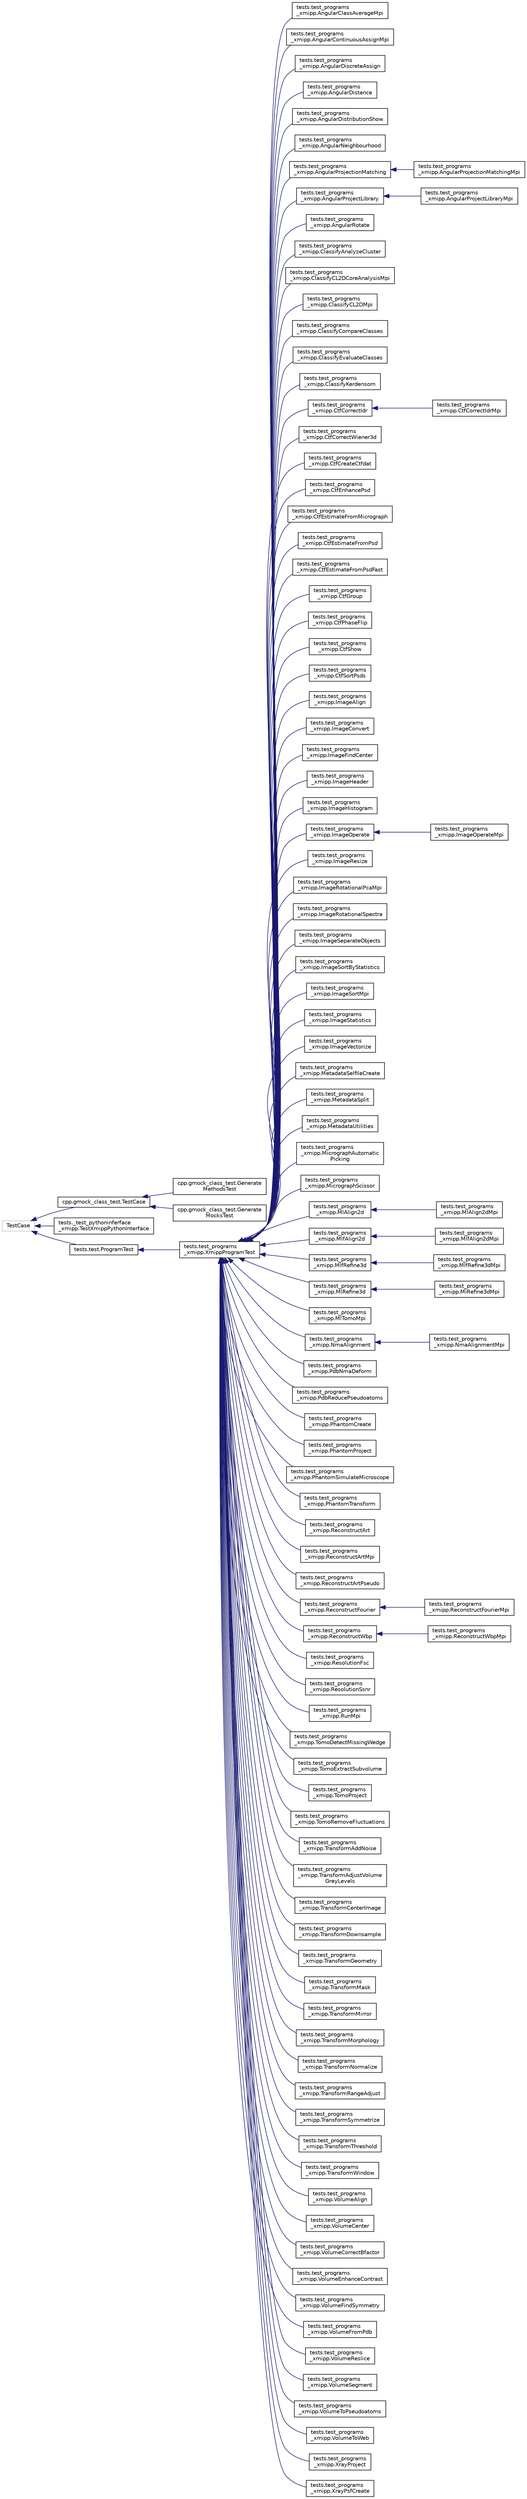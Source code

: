 digraph "Graphical Class Hierarchy"
{
  edge [fontname="Helvetica",fontsize="10",labelfontname="Helvetica",labelfontsize="10"];
  node [fontname="Helvetica",fontsize="10",shape=record];
  rankdir="LR";
  Node80 [label="TestCase",height=0.2,width=0.4,color="grey75", fillcolor="white", style="filled"];
  Node80 -> Node0 [dir="back",color="midnightblue",fontsize="10",style="solid",fontname="Helvetica"];
  Node0 [label="cpp.gmock_class_test.TestCase",height=0.2,width=0.4,color="black", fillcolor="white", style="filled",URL="$classcpp_1_1gmock__class__test_1_1TestCase.html"];
  Node0 -> Node1 [dir="back",color="midnightblue",fontsize="10",style="solid",fontname="Helvetica"];
  Node1 [label="cpp.gmock_class_test.Generate\lMethodsTest",height=0.2,width=0.4,color="black", fillcolor="white", style="filled",URL="$classcpp_1_1gmock__class__test_1_1GenerateMethodsTest.html"];
  Node0 -> Node2 [dir="back",color="midnightblue",fontsize="10",style="solid",fontname="Helvetica"];
  Node2 [label="cpp.gmock_class_test.Generate\lMocksTest",height=0.2,width=0.4,color="black", fillcolor="white", style="filled",URL="$classcpp_1_1gmock__class__test_1_1GenerateMocksTest.html"];
  Node80 -> Node84 [dir="back",color="midnightblue",fontsize="10",style="solid",fontname="Helvetica"];
  Node84 [label="tests._test_pythoninferface\l_xmipp.TestXmippPythonInterface",height=0.2,width=0.4,color="black", fillcolor="white", style="filled",URL="$classtests_1_1__test__pythoninferface__xmipp_1_1TestXmippPythonInterface.html"];
  Node80 -> Node85 [dir="back",color="midnightblue",fontsize="10",style="solid",fontname="Helvetica"];
  Node85 [label="tests.test.ProgramTest",height=0.2,width=0.4,color="black", fillcolor="white", style="filled",URL="$classtests_1_1test_1_1ProgramTest.html"];
  Node85 -> Node86 [dir="back",color="midnightblue",fontsize="10",style="solid",fontname="Helvetica"];
  Node86 [label="tests.test_programs\l_xmipp.XmippProgramTest",height=0.2,width=0.4,color="black", fillcolor="white", style="filled",URL="$classtests_1_1test__programs__xmipp_1_1XmippProgramTest.html"];
  Node86 -> Node87 [dir="back",color="midnightblue",fontsize="10",style="solid",fontname="Helvetica"];
  Node87 [label="tests.test_programs\l_xmipp.AngularClassAverageMpi",height=0.2,width=0.4,color="black", fillcolor="white", style="filled",URL="$classtests_1_1test__programs__xmipp_1_1AngularClassAverageMpi.html"];
  Node86 -> Node88 [dir="back",color="midnightblue",fontsize="10",style="solid",fontname="Helvetica"];
  Node88 [label="tests.test_programs\l_xmipp.AngularContinuousAssignMpi",height=0.2,width=0.4,color="black", fillcolor="white", style="filled",URL="$classtests_1_1test__programs__xmipp_1_1AngularContinuousAssignMpi.html"];
  Node86 -> Node89 [dir="back",color="midnightblue",fontsize="10",style="solid",fontname="Helvetica"];
  Node89 [label="tests.test_programs\l_xmipp.AngularDiscreteAssign",height=0.2,width=0.4,color="black", fillcolor="white", style="filled",URL="$classtests_1_1test__programs__xmipp_1_1AngularDiscreteAssign.html"];
  Node86 -> Node90 [dir="back",color="midnightblue",fontsize="10",style="solid",fontname="Helvetica"];
  Node90 [label="tests.test_programs\l_xmipp.AngularDistance",height=0.2,width=0.4,color="black", fillcolor="white", style="filled",URL="$classtests_1_1test__programs__xmipp_1_1AngularDistance.html"];
  Node86 -> Node91 [dir="back",color="midnightblue",fontsize="10",style="solid",fontname="Helvetica"];
  Node91 [label="tests.test_programs\l_xmipp.AngularDistributionShow",height=0.2,width=0.4,color="black", fillcolor="white", style="filled",URL="$classtests_1_1test__programs__xmipp_1_1AngularDistributionShow.html"];
  Node86 -> Node92 [dir="back",color="midnightblue",fontsize="10",style="solid",fontname="Helvetica"];
  Node92 [label="tests.test_programs\l_xmipp.AngularNeighbourhood",height=0.2,width=0.4,color="black", fillcolor="white", style="filled",URL="$classtests_1_1test__programs__xmipp_1_1AngularNeighbourhood.html"];
  Node86 -> Node93 [dir="back",color="midnightblue",fontsize="10",style="solid",fontname="Helvetica"];
  Node93 [label="tests.test_programs\l_xmipp.AngularProjectionMatching",height=0.2,width=0.4,color="black", fillcolor="white", style="filled",URL="$classtests_1_1test__programs__xmipp_1_1AngularProjectionMatching.html"];
  Node93 -> Node94 [dir="back",color="midnightblue",fontsize="10",style="solid",fontname="Helvetica"];
  Node94 [label="tests.test_programs\l_xmipp.AngularProjectionMatchingMpi",height=0.2,width=0.4,color="black", fillcolor="white", style="filled",URL="$classtests_1_1test__programs__xmipp_1_1AngularProjectionMatchingMpi.html"];
  Node86 -> Node95 [dir="back",color="midnightblue",fontsize="10",style="solid",fontname="Helvetica"];
  Node95 [label="tests.test_programs\l_xmipp.AngularProjectLibrary",height=0.2,width=0.4,color="black", fillcolor="white", style="filled",URL="$classtests_1_1test__programs__xmipp_1_1AngularProjectLibrary.html"];
  Node95 -> Node96 [dir="back",color="midnightblue",fontsize="10",style="solid",fontname="Helvetica"];
  Node96 [label="tests.test_programs\l_xmipp.AngularProjectLibraryMpi",height=0.2,width=0.4,color="black", fillcolor="white", style="filled",URL="$classtests_1_1test__programs__xmipp_1_1AngularProjectLibraryMpi.html"];
  Node86 -> Node97 [dir="back",color="midnightblue",fontsize="10",style="solid",fontname="Helvetica"];
  Node97 [label="tests.test_programs\l_xmipp.AngularRotate",height=0.2,width=0.4,color="black", fillcolor="white", style="filled",URL="$classtests_1_1test__programs__xmipp_1_1AngularRotate.html"];
  Node86 -> Node98 [dir="back",color="midnightblue",fontsize="10",style="solid",fontname="Helvetica"];
  Node98 [label="tests.test_programs\l_xmipp.ClassifyAnalyzeCluster",height=0.2,width=0.4,color="black", fillcolor="white", style="filled",URL="$classtests_1_1test__programs__xmipp_1_1ClassifyAnalyzeCluster.html"];
  Node86 -> Node99 [dir="back",color="midnightblue",fontsize="10",style="solid",fontname="Helvetica"];
  Node99 [label="tests.test_programs\l_xmipp.ClassifyCL2DCoreAnalysisMpi",height=0.2,width=0.4,color="black", fillcolor="white", style="filled",URL="$classtests_1_1test__programs__xmipp_1_1ClassifyCL2DCoreAnalysisMpi.html"];
  Node86 -> Node100 [dir="back",color="midnightblue",fontsize="10",style="solid",fontname="Helvetica"];
  Node100 [label="tests.test_programs\l_xmipp.ClassifyCL2DMpi",height=0.2,width=0.4,color="black", fillcolor="white", style="filled",URL="$classtests_1_1test__programs__xmipp_1_1ClassifyCL2DMpi.html"];
  Node86 -> Node101 [dir="back",color="midnightblue",fontsize="10",style="solid",fontname="Helvetica"];
  Node101 [label="tests.test_programs\l_xmipp.ClassifyCompareClasses",height=0.2,width=0.4,color="black", fillcolor="white", style="filled",URL="$classtests_1_1test__programs__xmipp_1_1ClassifyCompareClasses.html"];
  Node86 -> Node102 [dir="back",color="midnightblue",fontsize="10",style="solid",fontname="Helvetica"];
  Node102 [label="tests.test_programs\l_xmipp.ClassifyEvaluateClasses",height=0.2,width=0.4,color="black", fillcolor="white", style="filled",URL="$classtests_1_1test__programs__xmipp_1_1ClassifyEvaluateClasses.html"];
  Node86 -> Node103 [dir="back",color="midnightblue",fontsize="10",style="solid",fontname="Helvetica"];
  Node103 [label="tests.test_programs\l_xmipp.ClassifyKerdensom",height=0.2,width=0.4,color="black", fillcolor="white", style="filled",URL="$classtests_1_1test__programs__xmipp_1_1ClassifyKerdensom.html"];
  Node86 -> Node104 [dir="back",color="midnightblue",fontsize="10",style="solid",fontname="Helvetica"];
  Node104 [label="tests.test_programs\l_xmipp.CtfCorrectIdr",height=0.2,width=0.4,color="black", fillcolor="white", style="filled",URL="$classtests_1_1test__programs__xmipp_1_1CtfCorrectIdr.html"];
  Node104 -> Node105 [dir="back",color="midnightblue",fontsize="10",style="solid",fontname="Helvetica"];
  Node105 [label="tests.test_programs\l_xmipp.CtfCorrectIdrMpi",height=0.2,width=0.4,color="black", fillcolor="white", style="filled",URL="$classtests_1_1test__programs__xmipp_1_1CtfCorrectIdrMpi.html"];
  Node86 -> Node106 [dir="back",color="midnightblue",fontsize="10",style="solid",fontname="Helvetica"];
  Node106 [label="tests.test_programs\l_xmipp.CtfCorrectWiener3d",height=0.2,width=0.4,color="black", fillcolor="white", style="filled",URL="$classtests_1_1test__programs__xmipp_1_1CtfCorrectWiener3d.html"];
  Node86 -> Node107 [dir="back",color="midnightblue",fontsize="10",style="solid",fontname="Helvetica"];
  Node107 [label="tests.test_programs\l_xmipp.CtfCreateCtfdat",height=0.2,width=0.4,color="black", fillcolor="white", style="filled",URL="$classtests_1_1test__programs__xmipp_1_1CtfCreateCtfdat.html"];
  Node86 -> Node108 [dir="back",color="midnightblue",fontsize="10",style="solid",fontname="Helvetica"];
  Node108 [label="tests.test_programs\l_xmipp.CtfEnhancePsd",height=0.2,width=0.4,color="black", fillcolor="white", style="filled",URL="$classtests_1_1test__programs__xmipp_1_1CtfEnhancePsd.html"];
  Node86 -> Node109 [dir="back",color="midnightblue",fontsize="10",style="solid",fontname="Helvetica"];
  Node109 [label="tests.test_programs\l_xmipp.CtfEstimateFromMicrograph",height=0.2,width=0.4,color="black", fillcolor="white", style="filled",URL="$classtests_1_1test__programs__xmipp_1_1CtfEstimateFromMicrograph.html"];
  Node86 -> Node110 [dir="back",color="midnightblue",fontsize="10",style="solid",fontname="Helvetica"];
  Node110 [label="tests.test_programs\l_xmipp.CtfEstimateFromPsd",height=0.2,width=0.4,color="black", fillcolor="white", style="filled",URL="$classtests_1_1test__programs__xmipp_1_1CtfEstimateFromPsd.html"];
  Node86 -> Node111 [dir="back",color="midnightblue",fontsize="10",style="solid",fontname="Helvetica"];
  Node111 [label="tests.test_programs\l_xmipp.CtfEstimateFromPsdFast",height=0.2,width=0.4,color="black", fillcolor="white", style="filled",URL="$classtests_1_1test__programs__xmipp_1_1CtfEstimateFromPsdFast.html"];
  Node86 -> Node112 [dir="back",color="midnightblue",fontsize="10",style="solid",fontname="Helvetica"];
  Node112 [label="tests.test_programs\l_xmipp.CtfGroup",height=0.2,width=0.4,color="black", fillcolor="white", style="filled",URL="$classtests_1_1test__programs__xmipp_1_1CtfGroup.html"];
  Node86 -> Node113 [dir="back",color="midnightblue",fontsize="10",style="solid",fontname="Helvetica"];
  Node113 [label="tests.test_programs\l_xmipp.CtfPhaseFlip",height=0.2,width=0.4,color="black", fillcolor="white", style="filled",URL="$classtests_1_1test__programs__xmipp_1_1CtfPhaseFlip.html"];
  Node86 -> Node114 [dir="back",color="midnightblue",fontsize="10",style="solid",fontname="Helvetica"];
  Node114 [label="tests.test_programs\l_xmipp.CtfShow",height=0.2,width=0.4,color="black", fillcolor="white", style="filled",URL="$classtests_1_1test__programs__xmipp_1_1CtfShow.html"];
  Node86 -> Node115 [dir="back",color="midnightblue",fontsize="10",style="solid",fontname="Helvetica"];
  Node115 [label="tests.test_programs\l_xmipp.CtfSortPsds",height=0.2,width=0.4,color="black", fillcolor="white", style="filled",URL="$classtests_1_1test__programs__xmipp_1_1CtfSortPsds.html"];
  Node86 -> Node116 [dir="back",color="midnightblue",fontsize="10",style="solid",fontname="Helvetica"];
  Node116 [label="tests.test_programs\l_xmipp.ImageAlign",height=0.2,width=0.4,color="black", fillcolor="white", style="filled",URL="$classtests_1_1test__programs__xmipp_1_1ImageAlign.html"];
  Node86 -> Node117 [dir="back",color="midnightblue",fontsize="10",style="solid",fontname="Helvetica"];
  Node117 [label="tests.test_programs\l_xmipp.ImageConvert",height=0.2,width=0.4,color="black", fillcolor="white", style="filled",URL="$classtests_1_1test__programs__xmipp_1_1ImageConvert.html"];
  Node86 -> Node118 [dir="back",color="midnightblue",fontsize="10",style="solid",fontname="Helvetica"];
  Node118 [label="tests.test_programs\l_xmipp.ImageFindCenter",height=0.2,width=0.4,color="black", fillcolor="white", style="filled",URL="$classtests_1_1test__programs__xmipp_1_1ImageFindCenter.html"];
  Node86 -> Node119 [dir="back",color="midnightblue",fontsize="10",style="solid",fontname="Helvetica"];
  Node119 [label="tests.test_programs\l_xmipp.ImageHeader",height=0.2,width=0.4,color="black", fillcolor="white", style="filled",URL="$classtests_1_1test__programs__xmipp_1_1ImageHeader.html"];
  Node86 -> Node120 [dir="back",color="midnightblue",fontsize="10",style="solid",fontname="Helvetica"];
  Node120 [label="tests.test_programs\l_xmipp.ImageHistogram",height=0.2,width=0.4,color="black", fillcolor="white", style="filled",URL="$classtests_1_1test__programs__xmipp_1_1ImageHistogram.html"];
  Node86 -> Node121 [dir="back",color="midnightblue",fontsize="10",style="solid",fontname="Helvetica"];
  Node121 [label="tests.test_programs\l_xmipp.ImageOperate",height=0.2,width=0.4,color="black", fillcolor="white", style="filled",URL="$classtests_1_1test__programs__xmipp_1_1ImageOperate.html"];
  Node121 -> Node122 [dir="back",color="midnightblue",fontsize="10",style="solid",fontname="Helvetica"];
  Node122 [label="tests.test_programs\l_xmipp.ImageOperateMpi",height=0.2,width=0.4,color="black", fillcolor="white", style="filled",URL="$classtests_1_1test__programs__xmipp_1_1ImageOperateMpi.html"];
  Node86 -> Node123 [dir="back",color="midnightblue",fontsize="10",style="solid",fontname="Helvetica"];
  Node123 [label="tests.test_programs\l_xmipp.ImageResize",height=0.2,width=0.4,color="black", fillcolor="white", style="filled",URL="$classtests_1_1test__programs__xmipp_1_1ImageResize.html"];
  Node86 -> Node124 [dir="back",color="midnightblue",fontsize="10",style="solid",fontname="Helvetica"];
  Node124 [label="tests.test_programs\l_xmipp.ImageRotationalPcaMpi",height=0.2,width=0.4,color="black", fillcolor="white", style="filled",URL="$classtests_1_1test__programs__xmipp_1_1ImageRotationalPcaMpi.html"];
  Node86 -> Node125 [dir="back",color="midnightblue",fontsize="10",style="solid",fontname="Helvetica"];
  Node125 [label="tests.test_programs\l_xmipp.ImageRotationalSpectra",height=0.2,width=0.4,color="black", fillcolor="white", style="filled",URL="$classtests_1_1test__programs__xmipp_1_1ImageRotationalSpectra.html"];
  Node86 -> Node126 [dir="back",color="midnightblue",fontsize="10",style="solid",fontname="Helvetica"];
  Node126 [label="tests.test_programs\l_xmipp.ImageSeparateObjects",height=0.2,width=0.4,color="black", fillcolor="white", style="filled",URL="$classtests_1_1test__programs__xmipp_1_1ImageSeparateObjects.html"];
  Node86 -> Node127 [dir="back",color="midnightblue",fontsize="10",style="solid",fontname="Helvetica"];
  Node127 [label="tests.test_programs\l_xmipp.ImageSortByStatistics",height=0.2,width=0.4,color="black", fillcolor="white", style="filled",URL="$classtests_1_1test__programs__xmipp_1_1ImageSortByStatistics.html"];
  Node86 -> Node128 [dir="back",color="midnightblue",fontsize="10",style="solid",fontname="Helvetica"];
  Node128 [label="tests.test_programs\l_xmipp.ImageSortMpi",height=0.2,width=0.4,color="black", fillcolor="white", style="filled",URL="$classtests_1_1test__programs__xmipp_1_1ImageSortMpi.html"];
  Node86 -> Node129 [dir="back",color="midnightblue",fontsize="10",style="solid",fontname="Helvetica"];
  Node129 [label="tests.test_programs\l_xmipp.ImageStatistics",height=0.2,width=0.4,color="black", fillcolor="white", style="filled",URL="$classtests_1_1test__programs__xmipp_1_1ImageStatistics.html"];
  Node86 -> Node130 [dir="back",color="midnightblue",fontsize="10",style="solid",fontname="Helvetica"];
  Node130 [label="tests.test_programs\l_xmipp.ImageVectorize",height=0.2,width=0.4,color="black", fillcolor="white", style="filled",URL="$classtests_1_1test__programs__xmipp_1_1ImageVectorize.html"];
  Node86 -> Node131 [dir="back",color="midnightblue",fontsize="10",style="solid",fontname="Helvetica"];
  Node131 [label="tests.test_programs\l_xmipp.MetadataSelfileCreate",height=0.2,width=0.4,color="black", fillcolor="white", style="filled",URL="$classtests_1_1test__programs__xmipp_1_1MetadataSelfileCreate.html"];
  Node86 -> Node132 [dir="back",color="midnightblue",fontsize="10",style="solid",fontname="Helvetica"];
  Node132 [label="tests.test_programs\l_xmipp.MetadataSplit",height=0.2,width=0.4,color="black", fillcolor="white", style="filled",URL="$classtests_1_1test__programs__xmipp_1_1MetadataSplit.html"];
  Node86 -> Node133 [dir="back",color="midnightblue",fontsize="10",style="solid",fontname="Helvetica"];
  Node133 [label="tests.test_programs\l_xmipp.MetadataUtilities",height=0.2,width=0.4,color="black", fillcolor="white", style="filled",URL="$classtests_1_1test__programs__xmipp_1_1MetadataUtilities.html"];
  Node86 -> Node134 [dir="back",color="midnightblue",fontsize="10",style="solid",fontname="Helvetica"];
  Node134 [label="tests.test_programs\l_xmipp.MicrographAutomatic\lPicking",height=0.2,width=0.4,color="black", fillcolor="white", style="filled",URL="$classtests_1_1test__programs__xmipp_1_1MicrographAutomaticPicking.html"];
  Node86 -> Node135 [dir="back",color="midnightblue",fontsize="10",style="solid",fontname="Helvetica"];
  Node135 [label="tests.test_programs\l_xmipp.MicrographScissor",height=0.2,width=0.4,color="black", fillcolor="white", style="filled",URL="$classtests_1_1test__programs__xmipp_1_1MicrographScissor.html"];
  Node86 -> Node136 [dir="back",color="midnightblue",fontsize="10",style="solid",fontname="Helvetica"];
  Node136 [label="tests.test_programs\l_xmipp.MlAlign2d",height=0.2,width=0.4,color="black", fillcolor="white", style="filled",URL="$classtests_1_1test__programs__xmipp_1_1MlAlign2d.html"];
  Node136 -> Node137 [dir="back",color="midnightblue",fontsize="10",style="solid",fontname="Helvetica"];
  Node137 [label="tests.test_programs\l_xmipp.MlAlign2dMpi",height=0.2,width=0.4,color="black", fillcolor="white", style="filled",URL="$classtests_1_1test__programs__xmipp_1_1MlAlign2dMpi.html"];
  Node86 -> Node138 [dir="back",color="midnightblue",fontsize="10",style="solid",fontname="Helvetica"];
  Node138 [label="tests.test_programs\l_xmipp.MlfAlign2d",height=0.2,width=0.4,color="black", fillcolor="white", style="filled",URL="$classtests_1_1test__programs__xmipp_1_1MlfAlign2d.html"];
  Node138 -> Node139 [dir="back",color="midnightblue",fontsize="10",style="solid",fontname="Helvetica"];
  Node139 [label="tests.test_programs\l_xmipp.MlfAlign2dMpi",height=0.2,width=0.4,color="black", fillcolor="white", style="filled",URL="$classtests_1_1test__programs__xmipp_1_1MlfAlign2dMpi.html"];
  Node86 -> Node140 [dir="back",color="midnightblue",fontsize="10",style="solid",fontname="Helvetica"];
  Node140 [label="tests.test_programs\l_xmipp.MlfRefine3d",height=0.2,width=0.4,color="black", fillcolor="white", style="filled",URL="$classtests_1_1test__programs__xmipp_1_1MlfRefine3d.html"];
  Node140 -> Node141 [dir="back",color="midnightblue",fontsize="10",style="solid",fontname="Helvetica"];
  Node141 [label="tests.test_programs\l_xmipp.MlfRefine3dMpi",height=0.2,width=0.4,color="black", fillcolor="white", style="filled",URL="$classtests_1_1test__programs__xmipp_1_1MlfRefine3dMpi.html"];
  Node86 -> Node142 [dir="back",color="midnightblue",fontsize="10",style="solid",fontname="Helvetica"];
  Node142 [label="tests.test_programs\l_xmipp.MlRefine3d",height=0.2,width=0.4,color="black", fillcolor="white", style="filled",URL="$classtests_1_1test__programs__xmipp_1_1MlRefine3d.html"];
  Node142 -> Node143 [dir="back",color="midnightblue",fontsize="10",style="solid",fontname="Helvetica"];
  Node143 [label="tests.test_programs\l_xmipp.MlRefine3dMpi",height=0.2,width=0.4,color="black", fillcolor="white", style="filled",URL="$classtests_1_1test__programs__xmipp_1_1MlRefine3dMpi.html"];
  Node86 -> Node144 [dir="back",color="midnightblue",fontsize="10",style="solid",fontname="Helvetica"];
  Node144 [label="tests.test_programs\l_xmipp.MlTomoMpi",height=0.2,width=0.4,color="black", fillcolor="white", style="filled",URL="$classtests_1_1test__programs__xmipp_1_1MlTomoMpi.html"];
  Node86 -> Node145 [dir="back",color="midnightblue",fontsize="10",style="solid",fontname="Helvetica"];
  Node145 [label="tests.test_programs\l_xmipp.NmaAlignment",height=0.2,width=0.4,color="black", fillcolor="white", style="filled",URL="$classtests_1_1test__programs__xmipp_1_1NmaAlignment.html"];
  Node145 -> Node146 [dir="back",color="midnightblue",fontsize="10",style="solid",fontname="Helvetica"];
  Node146 [label="tests.test_programs\l_xmipp.NmaAlignmentMpi",height=0.2,width=0.4,color="black", fillcolor="white", style="filled",URL="$classtests_1_1test__programs__xmipp_1_1NmaAlignmentMpi.html"];
  Node86 -> Node147 [dir="back",color="midnightblue",fontsize="10",style="solid",fontname="Helvetica"];
  Node147 [label="tests.test_programs\l_xmipp.PdbNmaDeform",height=0.2,width=0.4,color="black", fillcolor="white", style="filled",URL="$classtests_1_1test__programs__xmipp_1_1PdbNmaDeform.html"];
  Node86 -> Node148 [dir="back",color="midnightblue",fontsize="10",style="solid",fontname="Helvetica"];
  Node148 [label="tests.test_programs\l_xmipp.PdbReducePseudoatoms",height=0.2,width=0.4,color="black", fillcolor="white", style="filled",URL="$classtests_1_1test__programs__xmipp_1_1PdbReducePseudoatoms.html"];
  Node86 -> Node149 [dir="back",color="midnightblue",fontsize="10",style="solid",fontname="Helvetica"];
  Node149 [label="tests.test_programs\l_xmipp.PhantomCreate",height=0.2,width=0.4,color="black", fillcolor="white", style="filled",URL="$classtests_1_1test__programs__xmipp_1_1PhantomCreate.html"];
  Node86 -> Node150 [dir="back",color="midnightblue",fontsize="10",style="solid",fontname="Helvetica"];
  Node150 [label="tests.test_programs\l_xmipp.PhantomProject",height=0.2,width=0.4,color="black", fillcolor="white", style="filled",URL="$classtests_1_1test__programs__xmipp_1_1PhantomProject.html"];
  Node86 -> Node151 [dir="back",color="midnightblue",fontsize="10",style="solid",fontname="Helvetica"];
  Node151 [label="tests.test_programs\l_xmipp.PhantomSimulateMicroscope",height=0.2,width=0.4,color="black", fillcolor="white", style="filled",URL="$classtests_1_1test__programs__xmipp_1_1PhantomSimulateMicroscope.html"];
  Node86 -> Node152 [dir="back",color="midnightblue",fontsize="10",style="solid",fontname="Helvetica"];
  Node152 [label="tests.test_programs\l_xmipp.PhantomTransform",height=0.2,width=0.4,color="black", fillcolor="white", style="filled",URL="$classtests_1_1test__programs__xmipp_1_1PhantomTransform.html"];
  Node86 -> Node153 [dir="back",color="midnightblue",fontsize="10",style="solid",fontname="Helvetica"];
  Node153 [label="tests.test_programs\l_xmipp.ReconstructArt",height=0.2,width=0.4,color="black", fillcolor="white", style="filled",URL="$classtests_1_1test__programs__xmipp_1_1ReconstructArt.html"];
  Node86 -> Node154 [dir="back",color="midnightblue",fontsize="10",style="solid",fontname="Helvetica"];
  Node154 [label="tests.test_programs\l_xmipp.ReconstructArtMpi",height=0.2,width=0.4,color="black", fillcolor="white", style="filled",URL="$classtests_1_1test__programs__xmipp_1_1ReconstructArtMpi.html"];
  Node86 -> Node155 [dir="back",color="midnightblue",fontsize="10",style="solid",fontname="Helvetica"];
  Node155 [label="tests.test_programs\l_xmipp.ReconstructArtPseudo",height=0.2,width=0.4,color="black", fillcolor="white", style="filled",URL="$classtests_1_1test__programs__xmipp_1_1ReconstructArtPseudo.html"];
  Node86 -> Node156 [dir="back",color="midnightblue",fontsize="10",style="solid",fontname="Helvetica"];
  Node156 [label="tests.test_programs\l_xmipp.ReconstructFourier",height=0.2,width=0.4,color="black", fillcolor="white", style="filled",URL="$classtests_1_1test__programs__xmipp_1_1ReconstructFourier.html"];
  Node156 -> Node157 [dir="back",color="midnightblue",fontsize="10",style="solid",fontname="Helvetica"];
  Node157 [label="tests.test_programs\l_xmipp.ReconstructFourierMpi",height=0.2,width=0.4,color="black", fillcolor="white", style="filled",URL="$classtests_1_1test__programs__xmipp_1_1ReconstructFourierMpi.html"];
  Node86 -> Node158 [dir="back",color="midnightblue",fontsize="10",style="solid",fontname="Helvetica"];
  Node158 [label="tests.test_programs\l_xmipp.ReconstructWbp",height=0.2,width=0.4,color="black", fillcolor="white", style="filled",URL="$classtests_1_1test__programs__xmipp_1_1ReconstructWbp.html"];
  Node158 -> Node159 [dir="back",color="midnightblue",fontsize="10",style="solid",fontname="Helvetica"];
  Node159 [label="tests.test_programs\l_xmipp.ReconstructWbpMpi",height=0.2,width=0.4,color="black", fillcolor="white", style="filled",URL="$classtests_1_1test__programs__xmipp_1_1ReconstructWbpMpi.html"];
  Node86 -> Node160 [dir="back",color="midnightblue",fontsize="10",style="solid",fontname="Helvetica"];
  Node160 [label="tests.test_programs\l_xmipp.ResolutionFsc",height=0.2,width=0.4,color="black", fillcolor="white", style="filled",URL="$classtests_1_1test__programs__xmipp_1_1ResolutionFsc.html"];
  Node86 -> Node161 [dir="back",color="midnightblue",fontsize="10",style="solid",fontname="Helvetica"];
  Node161 [label="tests.test_programs\l_xmipp.ResolutionSsnr",height=0.2,width=0.4,color="black", fillcolor="white", style="filled",URL="$classtests_1_1test__programs__xmipp_1_1ResolutionSsnr.html"];
  Node86 -> Node162 [dir="back",color="midnightblue",fontsize="10",style="solid",fontname="Helvetica"];
  Node162 [label="tests.test_programs\l_xmipp.RunMpi",height=0.2,width=0.4,color="black", fillcolor="white", style="filled",URL="$classtests_1_1test__programs__xmipp_1_1RunMpi.html"];
  Node86 -> Node163 [dir="back",color="midnightblue",fontsize="10",style="solid",fontname="Helvetica"];
  Node163 [label="tests.test_programs\l_xmipp.TomoDetectMissingWedge",height=0.2,width=0.4,color="black", fillcolor="white", style="filled",URL="$classtests_1_1test__programs__xmipp_1_1TomoDetectMissingWedge.html"];
  Node86 -> Node164 [dir="back",color="midnightblue",fontsize="10",style="solid",fontname="Helvetica"];
  Node164 [label="tests.test_programs\l_xmipp.TomoExtractSubvolume",height=0.2,width=0.4,color="black", fillcolor="white", style="filled",URL="$classtests_1_1test__programs__xmipp_1_1TomoExtractSubvolume.html"];
  Node86 -> Node165 [dir="back",color="midnightblue",fontsize="10",style="solid",fontname="Helvetica"];
  Node165 [label="tests.test_programs\l_xmipp.TomoProject",height=0.2,width=0.4,color="black", fillcolor="white", style="filled",URL="$classtests_1_1test__programs__xmipp_1_1TomoProject.html"];
  Node86 -> Node166 [dir="back",color="midnightblue",fontsize="10",style="solid",fontname="Helvetica"];
  Node166 [label="tests.test_programs\l_xmipp.TomoRemoveFluctuations",height=0.2,width=0.4,color="black", fillcolor="white", style="filled",URL="$classtests_1_1test__programs__xmipp_1_1TomoRemoveFluctuations.html"];
  Node86 -> Node167 [dir="back",color="midnightblue",fontsize="10",style="solid",fontname="Helvetica"];
  Node167 [label="tests.test_programs\l_xmipp.TransformAddNoise",height=0.2,width=0.4,color="black", fillcolor="white", style="filled",URL="$classtests_1_1test__programs__xmipp_1_1TransformAddNoise.html"];
  Node86 -> Node168 [dir="back",color="midnightblue",fontsize="10",style="solid",fontname="Helvetica"];
  Node168 [label="tests.test_programs\l_xmipp.TransformAdjustVolume\lGreyLevels",height=0.2,width=0.4,color="black", fillcolor="white", style="filled",URL="$classtests_1_1test__programs__xmipp_1_1TransformAdjustVolumeGreyLevels.html"];
  Node86 -> Node169 [dir="back",color="midnightblue",fontsize="10",style="solid",fontname="Helvetica"];
  Node169 [label="tests.test_programs\l_xmipp.TransformCenterImage",height=0.2,width=0.4,color="black", fillcolor="white", style="filled",URL="$classtests_1_1test__programs__xmipp_1_1TransformCenterImage.html"];
  Node86 -> Node170 [dir="back",color="midnightblue",fontsize="10",style="solid",fontname="Helvetica"];
  Node170 [label="tests.test_programs\l_xmipp.TransformDownsample",height=0.2,width=0.4,color="black", fillcolor="white", style="filled",URL="$classtests_1_1test__programs__xmipp_1_1TransformDownsample.html"];
  Node86 -> Node171 [dir="back",color="midnightblue",fontsize="10",style="solid",fontname="Helvetica"];
  Node171 [label="tests.test_programs\l_xmipp.TransformGeometry",height=0.2,width=0.4,color="black", fillcolor="white", style="filled",URL="$classtests_1_1test__programs__xmipp_1_1TransformGeometry.html"];
  Node86 -> Node172 [dir="back",color="midnightblue",fontsize="10",style="solid",fontname="Helvetica"];
  Node172 [label="tests.test_programs\l_xmipp.TransformMask",height=0.2,width=0.4,color="black", fillcolor="white", style="filled",URL="$classtests_1_1test__programs__xmipp_1_1TransformMask.html"];
  Node86 -> Node173 [dir="back",color="midnightblue",fontsize="10",style="solid",fontname="Helvetica"];
  Node173 [label="tests.test_programs\l_xmipp.TransformMirror",height=0.2,width=0.4,color="black", fillcolor="white", style="filled",URL="$classtests_1_1test__programs__xmipp_1_1TransformMirror.html"];
  Node86 -> Node174 [dir="back",color="midnightblue",fontsize="10",style="solid",fontname="Helvetica"];
  Node174 [label="tests.test_programs\l_xmipp.TransformMorphology",height=0.2,width=0.4,color="black", fillcolor="white", style="filled",URL="$classtests_1_1test__programs__xmipp_1_1TransformMorphology.html"];
  Node86 -> Node175 [dir="back",color="midnightblue",fontsize="10",style="solid",fontname="Helvetica"];
  Node175 [label="tests.test_programs\l_xmipp.TransformNormalize",height=0.2,width=0.4,color="black", fillcolor="white", style="filled",URL="$classtests_1_1test__programs__xmipp_1_1TransformNormalize.html"];
  Node86 -> Node176 [dir="back",color="midnightblue",fontsize="10",style="solid",fontname="Helvetica"];
  Node176 [label="tests.test_programs\l_xmipp.TransformRangeAdjust",height=0.2,width=0.4,color="black", fillcolor="white", style="filled",URL="$classtests_1_1test__programs__xmipp_1_1TransformRangeAdjust.html"];
  Node86 -> Node177 [dir="back",color="midnightblue",fontsize="10",style="solid",fontname="Helvetica"];
  Node177 [label="tests.test_programs\l_xmipp.TransformSymmetrize",height=0.2,width=0.4,color="black", fillcolor="white", style="filled",URL="$classtests_1_1test__programs__xmipp_1_1TransformSymmetrize.html"];
  Node86 -> Node178 [dir="back",color="midnightblue",fontsize="10",style="solid",fontname="Helvetica"];
  Node178 [label="tests.test_programs\l_xmipp.TransformThreshold",height=0.2,width=0.4,color="black", fillcolor="white", style="filled",URL="$classtests_1_1test__programs__xmipp_1_1TransformThreshold.html"];
  Node86 -> Node179 [dir="back",color="midnightblue",fontsize="10",style="solid",fontname="Helvetica"];
  Node179 [label="tests.test_programs\l_xmipp.TransformWindow",height=0.2,width=0.4,color="black", fillcolor="white", style="filled",URL="$classtests_1_1test__programs__xmipp_1_1TransformWindow.html"];
  Node86 -> Node180 [dir="back",color="midnightblue",fontsize="10",style="solid",fontname="Helvetica"];
  Node180 [label="tests.test_programs\l_xmipp.VolumeAlign",height=0.2,width=0.4,color="black", fillcolor="white", style="filled",URL="$classtests_1_1test__programs__xmipp_1_1VolumeAlign.html"];
  Node86 -> Node181 [dir="back",color="midnightblue",fontsize="10",style="solid",fontname="Helvetica"];
  Node181 [label="tests.test_programs\l_xmipp.VolumeCenter",height=0.2,width=0.4,color="black", fillcolor="white", style="filled",URL="$classtests_1_1test__programs__xmipp_1_1VolumeCenter.html"];
  Node86 -> Node182 [dir="back",color="midnightblue",fontsize="10",style="solid",fontname="Helvetica"];
  Node182 [label="tests.test_programs\l_xmipp.VolumeCorrectBfactor",height=0.2,width=0.4,color="black", fillcolor="white", style="filled",URL="$classtests_1_1test__programs__xmipp_1_1VolumeCorrectBfactor.html"];
  Node86 -> Node183 [dir="back",color="midnightblue",fontsize="10",style="solid",fontname="Helvetica"];
  Node183 [label="tests.test_programs\l_xmipp.VolumeEnhanceContrast",height=0.2,width=0.4,color="black", fillcolor="white", style="filled",URL="$classtests_1_1test__programs__xmipp_1_1VolumeEnhanceContrast.html"];
  Node86 -> Node184 [dir="back",color="midnightblue",fontsize="10",style="solid",fontname="Helvetica"];
  Node184 [label="tests.test_programs\l_xmipp.VolumeFindSymmetry",height=0.2,width=0.4,color="black", fillcolor="white", style="filled",URL="$classtests_1_1test__programs__xmipp_1_1VolumeFindSymmetry.html"];
  Node86 -> Node185 [dir="back",color="midnightblue",fontsize="10",style="solid",fontname="Helvetica"];
  Node185 [label="tests.test_programs\l_xmipp.VolumeFromPdb",height=0.2,width=0.4,color="black", fillcolor="white", style="filled",URL="$classtests_1_1test__programs__xmipp_1_1VolumeFromPdb.html"];
  Node86 -> Node186 [dir="back",color="midnightblue",fontsize="10",style="solid",fontname="Helvetica"];
  Node186 [label="tests.test_programs\l_xmipp.VolumeReslice",height=0.2,width=0.4,color="black", fillcolor="white", style="filled",URL="$classtests_1_1test__programs__xmipp_1_1VolumeReslice.html"];
  Node86 -> Node187 [dir="back",color="midnightblue",fontsize="10",style="solid",fontname="Helvetica"];
  Node187 [label="tests.test_programs\l_xmipp.VolumeSegment",height=0.2,width=0.4,color="black", fillcolor="white", style="filled",URL="$classtests_1_1test__programs__xmipp_1_1VolumeSegment.html"];
  Node86 -> Node188 [dir="back",color="midnightblue",fontsize="10",style="solid",fontname="Helvetica"];
  Node188 [label="tests.test_programs\l_xmipp.VolumeToPseudoatoms",height=0.2,width=0.4,color="black", fillcolor="white", style="filled",URL="$classtests_1_1test__programs__xmipp_1_1VolumeToPseudoatoms.html"];
  Node86 -> Node189 [dir="back",color="midnightblue",fontsize="10",style="solid",fontname="Helvetica"];
  Node189 [label="tests.test_programs\l_xmipp.VolumeToWeb",height=0.2,width=0.4,color="black", fillcolor="white", style="filled",URL="$classtests_1_1test__programs__xmipp_1_1VolumeToWeb.html"];
  Node86 -> Node190 [dir="back",color="midnightblue",fontsize="10",style="solid",fontname="Helvetica"];
  Node190 [label="tests.test_programs\l_xmipp.XrayProject",height=0.2,width=0.4,color="black", fillcolor="white", style="filled",URL="$classtests_1_1test__programs__xmipp_1_1XrayProject.html"];
  Node86 -> Node191 [dir="back",color="midnightblue",fontsize="10",style="solid",fontname="Helvetica"];
  Node191 [label="tests.test_programs\l_xmipp.XrayPsfCreate",height=0.2,width=0.4,color="black", fillcolor="white", style="filled",URL="$classtests_1_1test__programs__xmipp_1_1XrayPsfCreate.html"];
}
